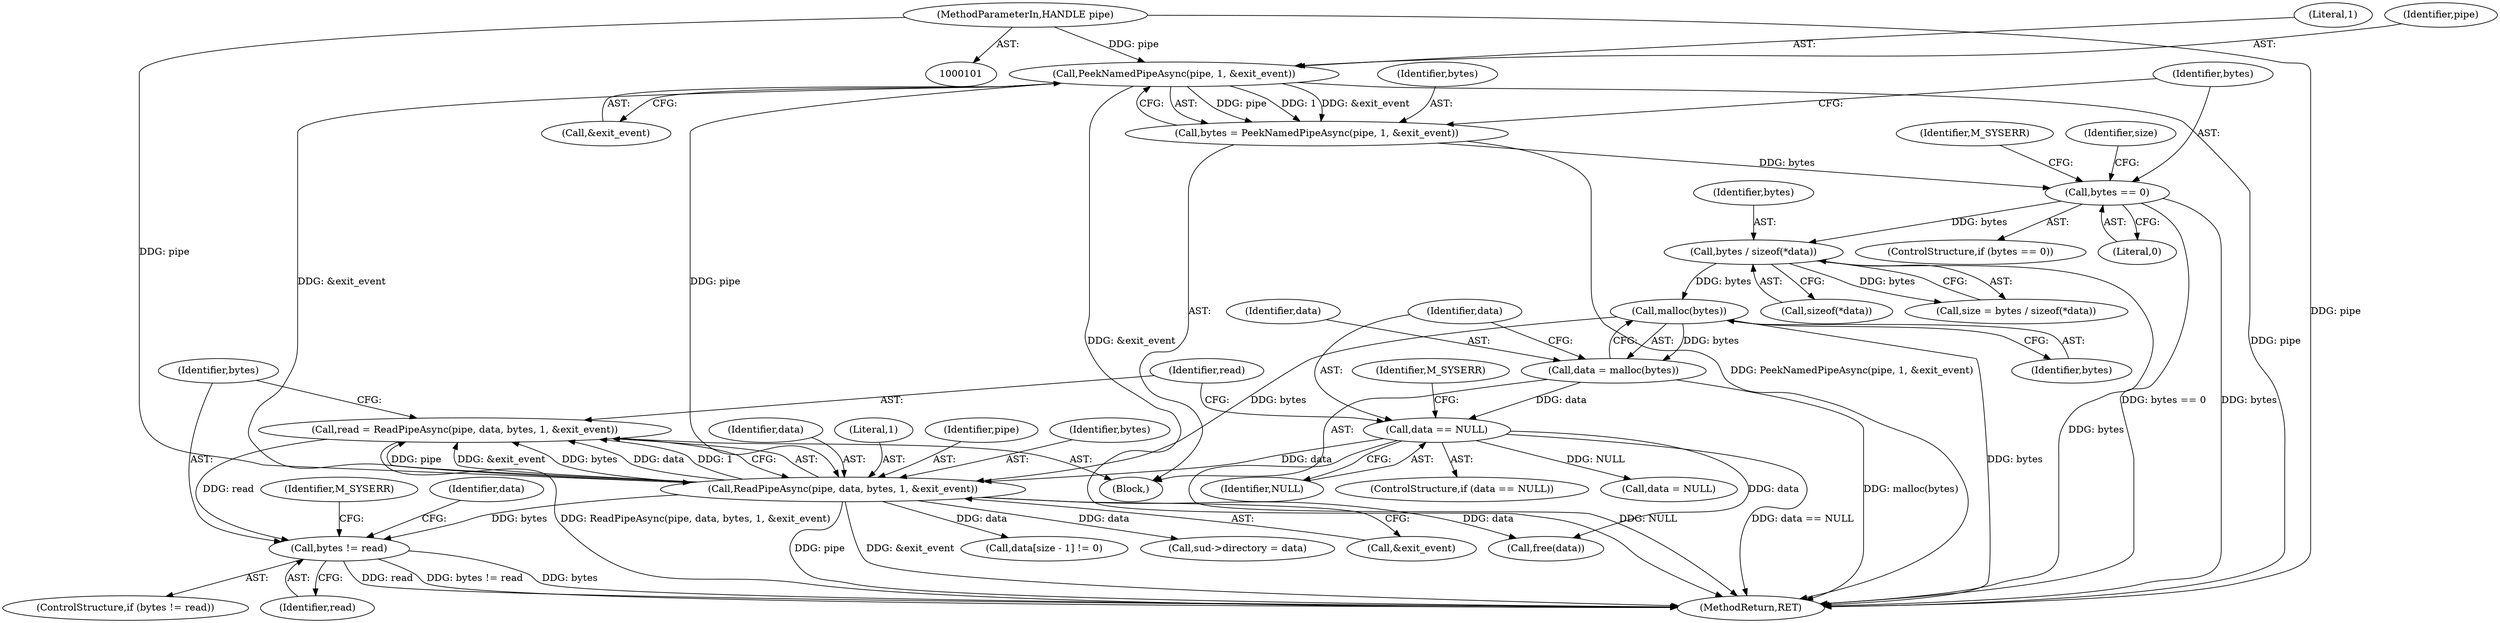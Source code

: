 digraph "0_openvpn_1394192b210cb3c6624a7419bcf3ff966742e79b@API" {
"1000165" [label="(Call,read = ReadPipeAsync(pipe, data, bytes, 1, &exit_event))"];
"1000167" [label="(Call,ReadPipeAsync(pipe, data, bytes, 1, &exit_event))"];
"1000119" [label="(Call,PeekNamedPipeAsync(pipe, 1, &exit_event))"];
"1000102" [label="(MethodParameterIn,HANDLE pipe)"];
"1000156" [label="(Call,data == NULL)"];
"1000151" [label="(Call,data = malloc(bytes))"];
"1000153" [label="(Call,malloc(bytes))"];
"1000136" [label="(Call,bytes / sizeof(*data))"];
"1000125" [label="(Call,bytes == 0)"];
"1000117" [label="(Call,bytes = PeekNamedPipeAsync(pipe, 1, &exit_event))"];
"1000175" [label="(Call,bytes != read)"];
"1000158" [label="(Identifier,NULL)"];
"1000169" [label="(Identifier,data)"];
"1000172" [label="(Call,&exit_event)"];
"1000185" [label="(Call,data[size - 1] != 0)"];
"1000198" [label="(Call,sud->directory = data)"];
"1000174" [label="(ControlStructure,if (bytes != read))"];
"1000187" [label="(Identifier,data)"];
"1000175" [label="(Call,bytes != read)"];
"1000126" [label="(Identifier,bytes)"];
"1000122" [label="(Call,&exit_event)"];
"1000177" [label="(Identifier,read)"];
"1000156" [label="(Call,data == NULL)"];
"1000118" [label="(Identifier,bytes)"];
"1000138" [label="(Call,sizeof(*data))"];
"1000155" [label="(ControlStructure,if (data == NULL))"];
"1000130" [label="(Identifier,M_SYSERR)"];
"1000171" [label="(Literal,1)"];
"1000104" [label="(Block,)"];
"1000102" [label="(MethodParameterIn,HANDLE pipe)"];
"1000165" [label="(Call,read = ReadPipeAsync(pipe, data, bytes, 1, &exit_event))"];
"1000151" [label="(Call,data = malloc(bytes))"];
"1000134" [label="(Call,size = bytes / sizeof(*data))"];
"1000135" [label="(Identifier,size)"];
"1000137" [label="(Identifier,bytes)"];
"1000168" [label="(Identifier,pipe)"];
"1000125" [label="(Call,bytes == 0)"];
"1000121" [label="(Literal,1)"];
"1000152" [label="(Identifier,data)"];
"1000153" [label="(Call,malloc(bytes))"];
"1000120" [label="(Identifier,pipe)"];
"1000263" [label="(Call,data = NULL)"];
"1000170" [label="(Identifier,bytes)"];
"1000161" [label="(Identifier,M_SYSERR)"];
"1000166" [label="(Identifier,read)"];
"1000154" [label="(Identifier,bytes)"];
"1000136" [label="(Call,bytes / sizeof(*data))"];
"1000117" [label="(Call,bytes = PeekNamedPipeAsync(pipe, 1, &exit_event))"];
"1000176" [label="(Identifier,bytes)"];
"1000157" [label="(Identifier,data)"];
"1000124" [label="(ControlStructure,if (bytes == 0))"];
"1000180" [label="(Identifier,M_SYSERR)"];
"1000119" [label="(Call,PeekNamedPipeAsync(pipe, 1, &exit_event))"];
"1000127" [label="(Literal,0)"];
"1000270" [label="(Call,free(data))"];
"1000274" [label="(MethodReturn,RET)"];
"1000167" [label="(Call,ReadPipeAsync(pipe, data, bytes, 1, &exit_event))"];
"1000165" -> "1000104"  [label="AST: "];
"1000165" -> "1000167"  [label="CFG: "];
"1000166" -> "1000165"  [label="AST: "];
"1000167" -> "1000165"  [label="AST: "];
"1000176" -> "1000165"  [label="CFG: "];
"1000165" -> "1000274"  [label="DDG: ReadPipeAsync(pipe, data, bytes, 1, &exit_event)"];
"1000167" -> "1000165"  [label="DDG: pipe"];
"1000167" -> "1000165"  [label="DDG: &exit_event"];
"1000167" -> "1000165"  [label="DDG: bytes"];
"1000167" -> "1000165"  [label="DDG: data"];
"1000167" -> "1000165"  [label="DDG: 1"];
"1000165" -> "1000175"  [label="DDG: read"];
"1000167" -> "1000172"  [label="CFG: "];
"1000168" -> "1000167"  [label="AST: "];
"1000169" -> "1000167"  [label="AST: "];
"1000170" -> "1000167"  [label="AST: "];
"1000171" -> "1000167"  [label="AST: "];
"1000172" -> "1000167"  [label="AST: "];
"1000167" -> "1000274"  [label="DDG: pipe"];
"1000167" -> "1000274"  [label="DDG: &exit_event"];
"1000119" -> "1000167"  [label="DDG: pipe"];
"1000119" -> "1000167"  [label="DDG: &exit_event"];
"1000102" -> "1000167"  [label="DDG: pipe"];
"1000156" -> "1000167"  [label="DDG: data"];
"1000153" -> "1000167"  [label="DDG: bytes"];
"1000167" -> "1000175"  [label="DDG: bytes"];
"1000167" -> "1000185"  [label="DDG: data"];
"1000167" -> "1000198"  [label="DDG: data"];
"1000167" -> "1000270"  [label="DDG: data"];
"1000119" -> "1000117"  [label="AST: "];
"1000119" -> "1000122"  [label="CFG: "];
"1000120" -> "1000119"  [label="AST: "];
"1000121" -> "1000119"  [label="AST: "];
"1000122" -> "1000119"  [label="AST: "];
"1000117" -> "1000119"  [label="CFG: "];
"1000119" -> "1000274"  [label="DDG: pipe"];
"1000119" -> "1000274"  [label="DDG: &exit_event"];
"1000119" -> "1000117"  [label="DDG: pipe"];
"1000119" -> "1000117"  [label="DDG: 1"];
"1000119" -> "1000117"  [label="DDG: &exit_event"];
"1000102" -> "1000119"  [label="DDG: pipe"];
"1000102" -> "1000101"  [label="AST: "];
"1000102" -> "1000274"  [label="DDG: pipe"];
"1000156" -> "1000155"  [label="AST: "];
"1000156" -> "1000158"  [label="CFG: "];
"1000157" -> "1000156"  [label="AST: "];
"1000158" -> "1000156"  [label="AST: "];
"1000161" -> "1000156"  [label="CFG: "];
"1000166" -> "1000156"  [label="CFG: "];
"1000156" -> "1000274"  [label="DDG: NULL"];
"1000156" -> "1000274"  [label="DDG: data == NULL"];
"1000151" -> "1000156"  [label="DDG: data"];
"1000156" -> "1000263"  [label="DDG: NULL"];
"1000156" -> "1000270"  [label="DDG: data"];
"1000151" -> "1000104"  [label="AST: "];
"1000151" -> "1000153"  [label="CFG: "];
"1000152" -> "1000151"  [label="AST: "];
"1000153" -> "1000151"  [label="AST: "];
"1000157" -> "1000151"  [label="CFG: "];
"1000151" -> "1000274"  [label="DDG: malloc(bytes)"];
"1000153" -> "1000151"  [label="DDG: bytes"];
"1000153" -> "1000154"  [label="CFG: "];
"1000154" -> "1000153"  [label="AST: "];
"1000153" -> "1000274"  [label="DDG: bytes"];
"1000136" -> "1000153"  [label="DDG: bytes"];
"1000136" -> "1000134"  [label="AST: "];
"1000136" -> "1000138"  [label="CFG: "];
"1000137" -> "1000136"  [label="AST: "];
"1000138" -> "1000136"  [label="AST: "];
"1000134" -> "1000136"  [label="CFG: "];
"1000136" -> "1000274"  [label="DDG: bytes"];
"1000136" -> "1000134"  [label="DDG: bytes"];
"1000125" -> "1000136"  [label="DDG: bytes"];
"1000125" -> "1000124"  [label="AST: "];
"1000125" -> "1000127"  [label="CFG: "];
"1000126" -> "1000125"  [label="AST: "];
"1000127" -> "1000125"  [label="AST: "];
"1000130" -> "1000125"  [label="CFG: "];
"1000135" -> "1000125"  [label="CFG: "];
"1000125" -> "1000274"  [label="DDG: bytes"];
"1000125" -> "1000274"  [label="DDG: bytes == 0"];
"1000117" -> "1000125"  [label="DDG: bytes"];
"1000117" -> "1000104"  [label="AST: "];
"1000118" -> "1000117"  [label="AST: "];
"1000126" -> "1000117"  [label="CFG: "];
"1000117" -> "1000274"  [label="DDG: PeekNamedPipeAsync(pipe, 1, &exit_event)"];
"1000175" -> "1000174"  [label="AST: "];
"1000175" -> "1000177"  [label="CFG: "];
"1000176" -> "1000175"  [label="AST: "];
"1000177" -> "1000175"  [label="AST: "];
"1000180" -> "1000175"  [label="CFG: "];
"1000187" -> "1000175"  [label="CFG: "];
"1000175" -> "1000274"  [label="DDG: bytes"];
"1000175" -> "1000274"  [label="DDG: read"];
"1000175" -> "1000274"  [label="DDG: bytes != read"];
}
